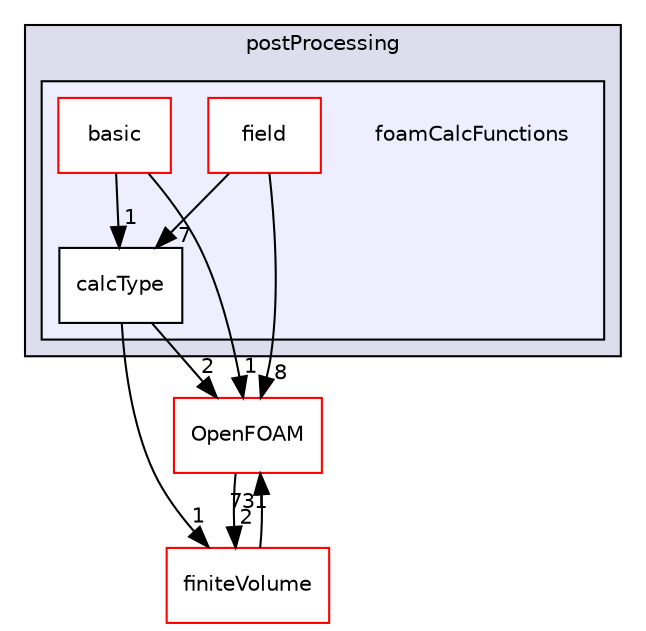 digraph "src/postProcessing/foamCalcFunctions" {
  bgcolor=transparent;
  compound=true
  node [ fontsize="10", fontname="Helvetica"];
  edge [ labelfontsize="10", labelfontname="Helvetica"];
  subgraph clusterdir_a03451fb51a99aeda64b9111367b1019 {
    graph [ bgcolor="#ddddee", pencolor="black", label="postProcessing" fontname="Helvetica", fontsize="10", URL="dir_a03451fb51a99aeda64b9111367b1019.html"]
  subgraph clusterdir_e8edcdfe104a2a1ceea328e2145ca73e {
    graph [ bgcolor="#eeeeff", pencolor="black", label="" URL="dir_e8edcdfe104a2a1ceea328e2145ca73e.html"];
    dir_e8edcdfe104a2a1ceea328e2145ca73e [shape=plaintext label="foamCalcFunctions"];
    dir_40fb29a5b730146f4701645e0474228a [shape=box label="basic" color="red" fillcolor="white" style="filled" URL="dir_40fb29a5b730146f4701645e0474228a.html"];
    dir_8cc17f8dfc78ec3c29315950341ce9ca [shape=box label="calcType" color="black" fillcolor="white" style="filled" URL="dir_8cc17f8dfc78ec3c29315950341ce9ca.html"];
    dir_bfcb018a42f8a829ae9e479a66188d55 [shape=box label="field" color="red" fillcolor="white" style="filled" URL="dir_bfcb018a42f8a829ae9e479a66188d55.html"];
  }
  }
  dir_9bd15774b555cf7259a6fa18f99fe99b [shape=box label="finiteVolume" color="red" URL="dir_9bd15774b555cf7259a6fa18f99fe99b.html"];
  dir_c5473ff19b20e6ec4dfe5c310b3778a8 [shape=box label="OpenFOAM" color="red" URL="dir_c5473ff19b20e6ec4dfe5c310b3778a8.html"];
  dir_9bd15774b555cf7259a6fa18f99fe99b->dir_c5473ff19b20e6ec4dfe5c310b3778a8 [headlabel="731", labeldistance=1.5 headhref="dir_000894_001887.html"];
  dir_40fb29a5b730146f4701645e0474228a->dir_c5473ff19b20e6ec4dfe5c310b3778a8 [headlabel="1", labeldistance=1.5 headhref="dir_002438_001887.html"];
  dir_40fb29a5b730146f4701645e0474228a->dir_8cc17f8dfc78ec3c29315950341ce9ca [headlabel="1", labeldistance=1.5 headhref="dir_002438_002440.html"];
  dir_bfcb018a42f8a829ae9e479a66188d55->dir_c5473ff19b20e6ec4dfe5c310b3778a8 [headlabel="8", labeldistance=1.5 headhref="dir_002441_001887.html"];
  dir_bfcb018a42f8a829ae9e479a66188d55->dir_8cc17f8dfc78ec3c29315950341ce9ca [headlabel="7", labeldistance=1.5 headhref="dir_002441_002440.html"];
  dir_c5473ff19b20e6ec4dfe5c310b3778a8->dir_9bd15774b555cf7259a6fa18f99fe99b [headlabel="2", labeldistance=1.5 headhref="dir_001887_000894.html"];
  dir_8cc17f8dfc78ec3c29315950341ce9ca->dir_9bd15774b555cf7259a6fa18f99fe99b [headlabel="1", labeldistance=1.5 headhref="dir_002440_000894.html"];
  dir_8cc17f8dfc78ec3c29315950341ce9ca->dir_c5473ff19b20e6ec4dfe5c310b3778a8 [headlabel="2", labeldistance=1.5 headhref="dir_002440_001887.html"];
}
